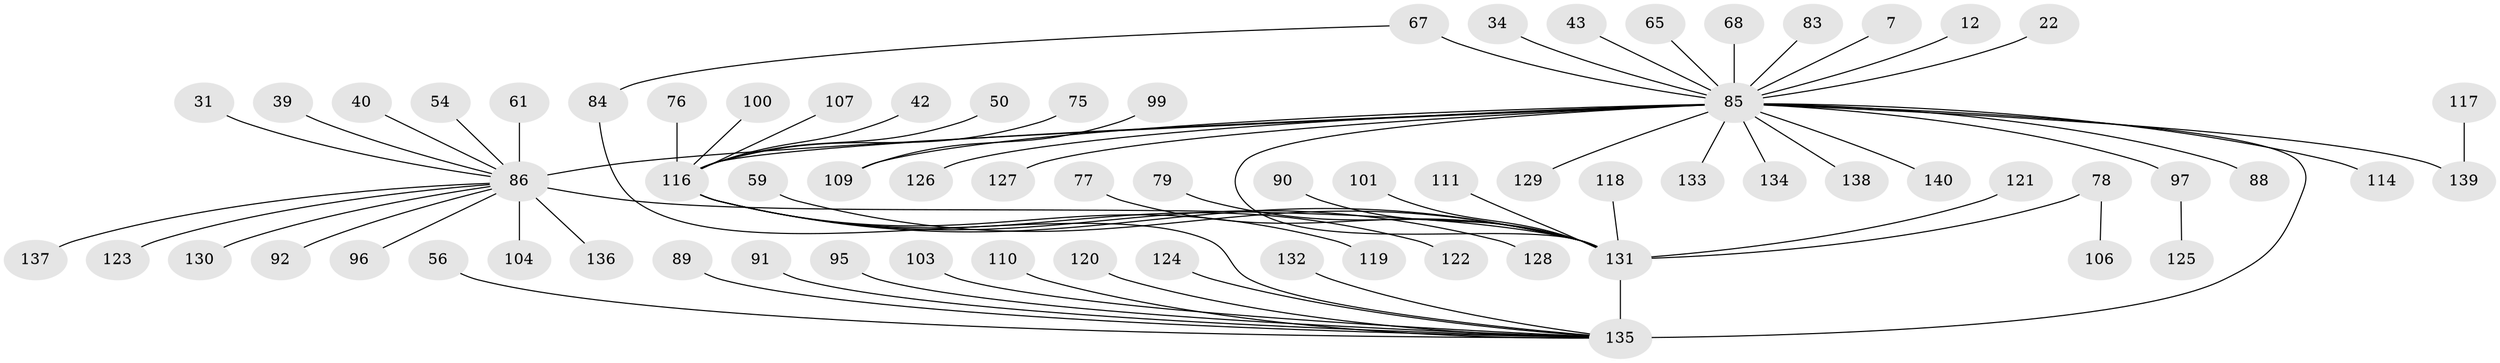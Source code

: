// original degree distribution, {44: 0.007142857142857143, 3: 0.09285714285714286, 20: 0.007142857142857143, 8: 0.014285714285714285, 1: 0.5571428571428572, 2: 0.2, 4: 0.06428571428571428, 13: 0.007142857142857143, 9: 0.007142857142857143, 6: 0.02142857142857143, 5: 0.014285714285714285, 7: 0.007142857142857143}
// Generated by graph-tools (version 1.1) at 2025/46/03/09/25 04:46:48]
// undirected, 70 vertices, 73 edges
graph export_dot {
graph [start="1"]
  node [color=gray90,style=filled];
  7;
  12;
  22;
  31;
  34;
  39;
  40;
  42;
  43;
  50;
  54;
  56;
  59 [super="+55"];
  61;
  65;
  67 [super="+62"];
  68;
  75;
  76 [super="+46"];
  77;
  78 [super="+13+21"];
  79;
  83;
  84 [super="+70"];
  85 [super="+63+71+1"];
  86 [super="+15+19"];
  88;
  89;
  90;
  91;
  92 [super="+69"];
  95;
  96 [super="+60"];
  97 [super="+74"];
  99;
  100;
  101;
  103;
  104 [super="+33+66"];
  106;
  107;
  109 [super="+94"];
  110;
  111;
  114 [super="+44"];
  116 [super="+115+80+26"];
  117;
  118;
  119;
  120;
  121;
  122 [super="+113"];
  123;
  124;
  125;
  126;
  127;
  128;
  129;
  130;
  131 [super="+73+53"];
  132;
  133;
  134 [super="+112"];
  135 [super="+14+51+105+87+98"];
  136;
  137 [super="+64"];
  138;
  139 [super="+81+102"];
  140 [super="+38"];
  7 -- 85;
  12 -- 85;
  22 -- 85;
  31 -- 86;
  34 -- 85;
  39 -- 86;
  40 -- 86;
  42 -- 116;
  43 -- 85;
  50 -- 116;
  54 -- 86;
  56 -- 135;
  59 -- 131;
  61 -- 86;
  65 -- 85;
  67 -- 84;
  67 -- 85 [weight=2];
  68 -- 85;
  75 -- 116;
  76 -- 116;
  77 -- 131;
  78 -- 106;
  78 -- 131 [weight=4];
  79 -- 131;
  83 -- 85;
  84 -- 135;
  85 -- 97 [weight=3];
  85 -- 116 [weight=5];
  85 -- 86 [weight=6];
  85 -- 135 [weight=9];
  85 -- 129;
  85 -- 133;
  85 -- 134;
  85 -- 138;
  85 -- 140;
  85 -- 88;
  85 -- 114;
  85 -- 126;
  85 -- 127;
  85 -- 139 [weight=2];
  85 -- 109 [weight=2];
  85 -- 131;
  86 -- 130;
  86 -- 123;
  86 -- 136;
  86 -- 104;
  86 -- 96;
  86 -- 137;
  86 -- 92;
  86 -- 131 [weight=2];
  89 -- 135;
  90 -- 131;
  91 -- 135;
  95 -- 135;
  97 -- 125;
  99 -- 109;
  100 -- 116;
  101 -- 131;
  103 -- 135;
  107 -- 116;
  110 -- 135;
  111 -- 131;
  116 -- 128;
  116 -- 122;
  116 -- 119;
  116 -- 131;
  117 -- 139;
  118 -- 131;
  120 -- 135;
  121 -- 131;
  124 -- 135;
  131 -- 135 [weight=2];
  132 -- 135;
}
